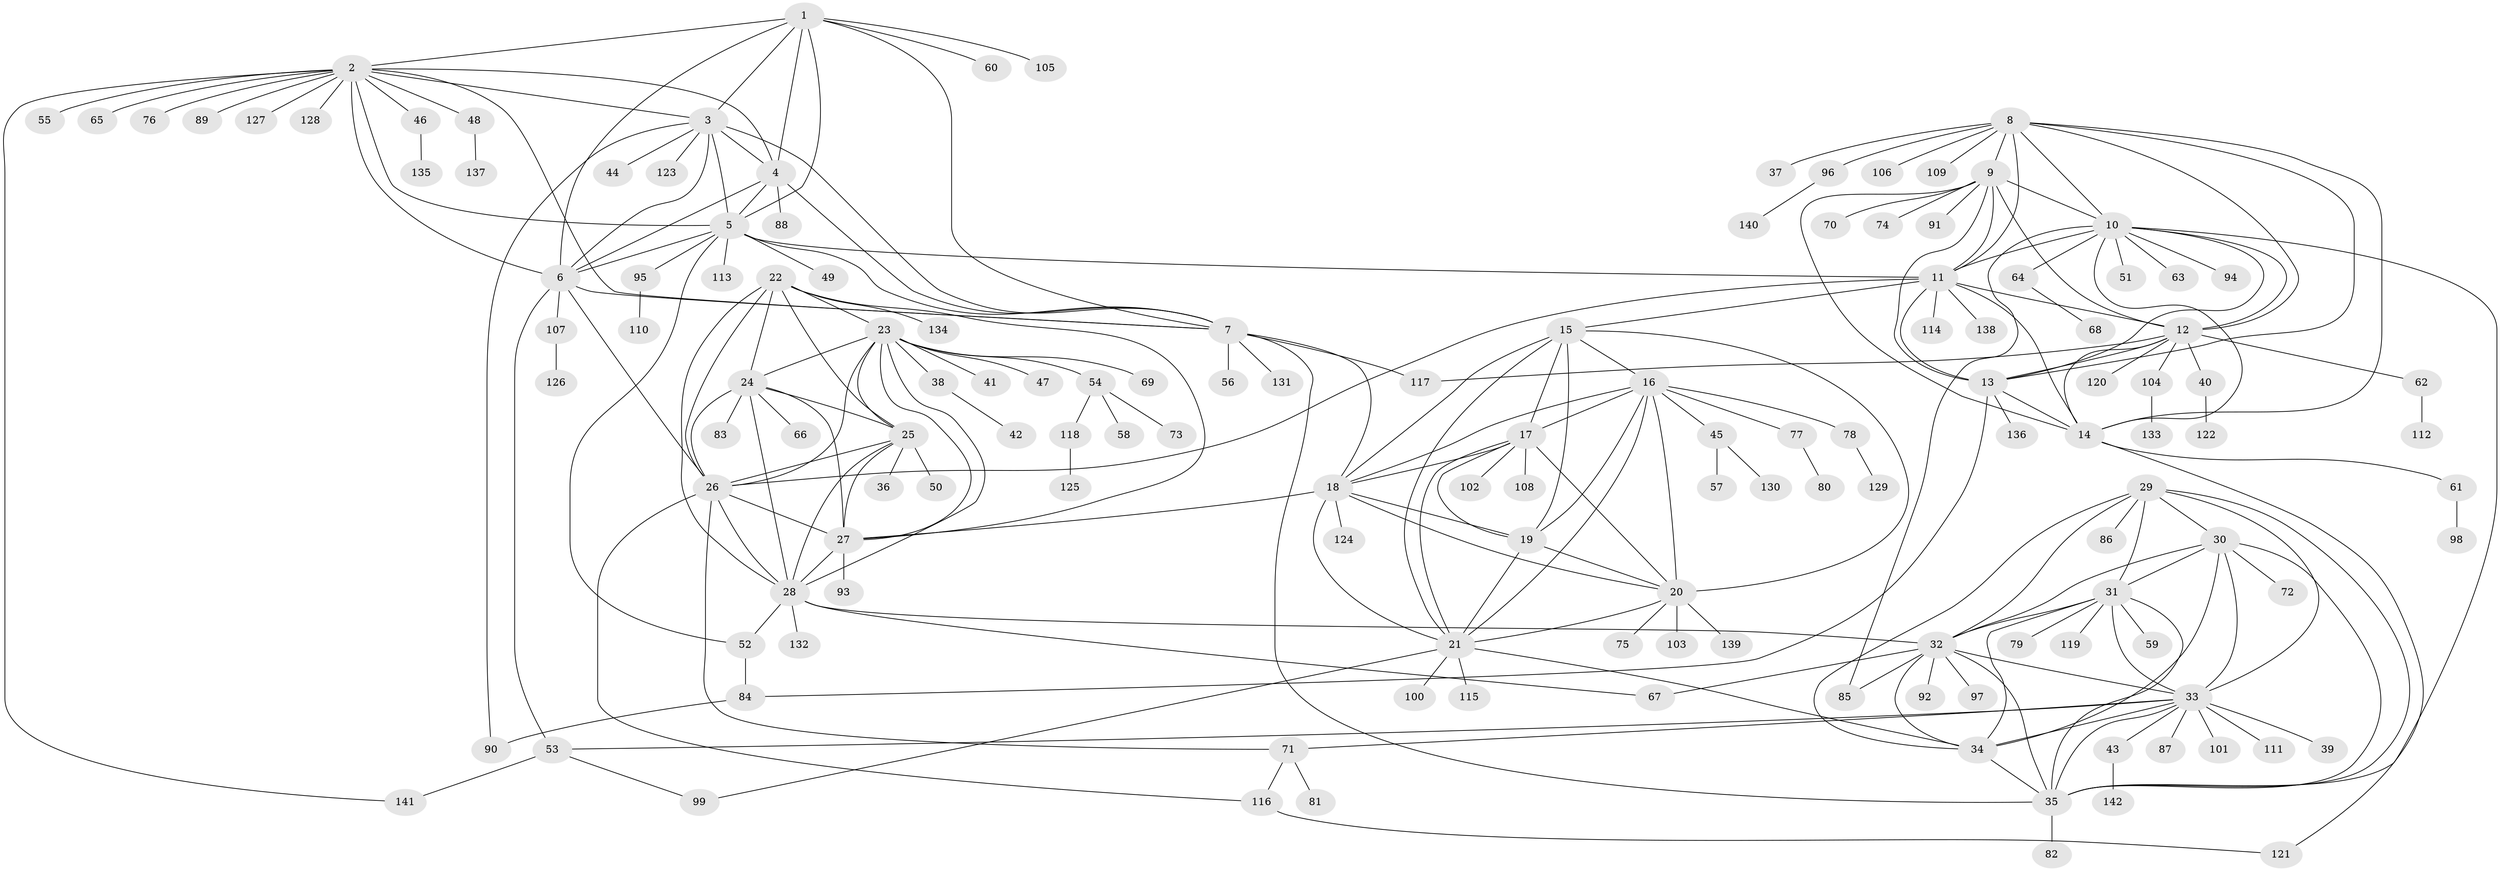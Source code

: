 // Generated by graph-tools (version 1.1) at 2025/50/03/09/25 03:50:28]
// undirected, 142 vertices, 234 edges
graph export_dot {
graph [start="1"]
  node [color=gray90,style=filled];
  1;
  2;
  3;
  4;
  5;
  6;
  7;
  8;
  9;
  10;
  11;
  12;
  13;
  14;
  15;
  16;
  17;
  18;
  19;
  20;
  21;
  22;
  23;
  24;
  25;
  26;
  27;
  28;
  29;
  30;
  31;
  32;
  33;
  34;
  35;
  36;
  37;
  38;
  39;
  40;
  41;
  42;
  43;
  44;
  45;
  46;
  47;
  48;
  49;
  50;
  51;
  52;
  53;
  54;
  55;
  56;
  57;
  58;
  59;
  60;
  61;
  62;
  63;
  64;
  65;
  66;
  67;
  68;
  69;
  70;
  71;
  72;
  73;
  74;
  75;
  76;
  77;
  78;
  79;
  80;
  81;
  82;
  83;
  84;
  85;
  86;
  87;
  88;
  89;
  90;
  91;
  92;
  93;
  94;
  95;
  96;
  97;
  98;
  99;
  100;
  101;
  102;
  103;
  104;
  105;
  106;
  107;
  108;
  109;
  110;
  111;
  112;
  113;
  114;
  115;
  116;
  117;
  118;
  119;
  120;
  121;
  122;
  123;
  124;
  125;
  126;
  127;
  128;
  129;
  130;
  131;
  132;
  133;
  134;
  135;
  136;
  137;
  138;
  139;
  140;
  141;
  142;
  1 -- 2;
  1 -- 3;
  1 -- 4;
  1 -- 5;
  1 -- 6;
  1 -- 7;
  1 -- 60;
  1 -- 105;
  2 -- 3;
  2 -- 4;
  2 -- 5;
  2 -- 6;
  2 -- 7;
  2 -- 46;
  2 -- 48;
  2 -- 55;
  2 -- 65;
  2 -- 76;
  2 -- 89;
  2 -- 127;
  2 -- 128;
  2 -- 141;
  3 -- 4;
  3 -- 5;
  3 -- 6;
  3 -- 7;
  3 -- 44;
  3 -- 90;
  3 -- 123;
  4 -- 5;
  4 -- 6;
  4 -- 7;
  4 -- 88;
  5 -- 6;
  5 -- 7;
  5 -- 11;
  5 -- 49;
  5 -- 52;
  5 -- 95;
  5 -- 113;
  6 -- 7;
  6 -- 26;
  6 -- 53;
  6 -- 107;
  7 -- 18;
  7 -- 35;
  7 -- 56;
  7 -- 117;
  7 -- 131;
  8 -- 9;
  8 -- 10;
  8 -- 11;
  8 -- 12;
  8 -- 13;
  8 -- 14;
  8 -- 37;
  8 -- 96;
  8 -- 106;
  8 -- 109;
  9 -- 10;
  9 -- 11;
  9 -- 12;
  9 -- 13;
  9 -- 14;
  9 -- 70;
  9 -- 74;
  9 -- 91;
  10 -- 11;
  10 -- 12;
  10 -- 13;
  10 -- 14;
  10 -- 35;
  10 -- 51;
  10 -- 63;
  10 -- 64;
  10 -- 85;
  10 -- 94;
  11 -- 12;
  11 -- 13;
  11 -- 14;
  11 -- 15;
  11 -- 26;
  11 -- 114;
  11 -- 138;
  12 -- 13;
  12 -- 14;
  12 -- 40;
  12 -- 62;
  12 -- 104;
  12 -- 117;
  12 -- 120;
  13 -- 14;
  13 -- 84;
  13 -- 136;
  14 -- 61;
  14 -- 121;
  15 -- 16;
  15 -- 17;
  15 -- 18;
  15 -- 19;
  15 -- 20;
  15 -- 21;
  16 -- 17;
  16 -- 18;
  16 -- 19;
  16 -- 20;
  16 -- 21;
  16 -- 45;
  16 -- 77;
  16 -- 78;
  17 -- 18;
  17 -- 19;
  17 -- 20;
  17 -- 21;
  17 -- 102;
  17 -- 108;
  18 -- 19;
  18 -- 20;
  18 -- 21;
  18 -- 27;
  18 -- 124;
  19 -- 20;
  19 -- 21;
  20 -- 21;
  20 -- 75;
  20 -- 103;
  20 -- 139;
  21 -- 34;
  21 -- 99;
  21 -- 100;
  21 -- 115;
  22 -- 23;
  22 -- 24;
  22 -- 25;
  22 -- 26;
  22 -- 27;
  22 -- 28;
  22 -- 134;
  23 -- 24;
  23 -- 25;
  23 -- 26;
  23 -- 27;
  23 -- 28;
  23 -- 38;
  23 -- 41;
  23 -- 47;
  23 -- 54;
  23 -- 69;
  24 -- 25;
  24 -- 26;
  24 -- 27;
  24 -- 28;
  24 -- 66;
  24 -- 83;
  25 -- 26;
  25 -- 27;
  25 -- 28;
  25 -- 36;
  25 -- 50;
  26 -- 27;
  26 -- 28;
  26 -- 71;
  26 -- 116;
  27 -- 28;
  27 -- 93;
  28 -- 32;
  28 -- 52;
  28 -- 67;
  28 -- 132;
  29 -- 30;
  29 -- 31;
  29 -- 32;
  29 -- 33;
  29 -- 34;
  29 -- 35;
  29 -- 86;
  30 -- 31;
  30 -- 32;
  30 -- 33;
  30 -- 34;
  30 -- 35;
  30 -- 72;
  31 -- 32;
  31 -- 33;
  31 -- 34;
  31 -- 35;
  31 -- 59;
  31 -- 79;
  31 -- 119;
  32 -- 33;
  32 -- 34;
  32 -- 35;
  32 -- 67;
  32 -- 85;
  32 -- 92;
  32 -- 97;
  33 -- 34;
  33 -- 35;
  33 -- 39;
  33 -- 43;
  33 -- 53;
  33 -- 71;
  33 -- 87;
  33 -- 101;
  33 -- 111;
  34 -- 35;
  35 -- 82;
  38 -- 42;
  40 -- 122;
  43 -- 142;
  45 -- 57;
  45 -- 130;
  46 -- 135;
  48 -- 137;
  52 -- 84;
  53 -- 99;
  53 -- 141;
  54 -- 58;
  54 -- 73;
  54 -- 118;
  61 -- 98;
  62 -- 112;
  64 -- 68;
  71 -- 81;
  71 -- 116;
  77 -- 80;
  78 -- 129;
  84 -- 90;
  95 -- 110;
  96 -- 140;
  104 -- 133;
  107 -- 126;
  116 -- 121;
  118 -- 125;
}
